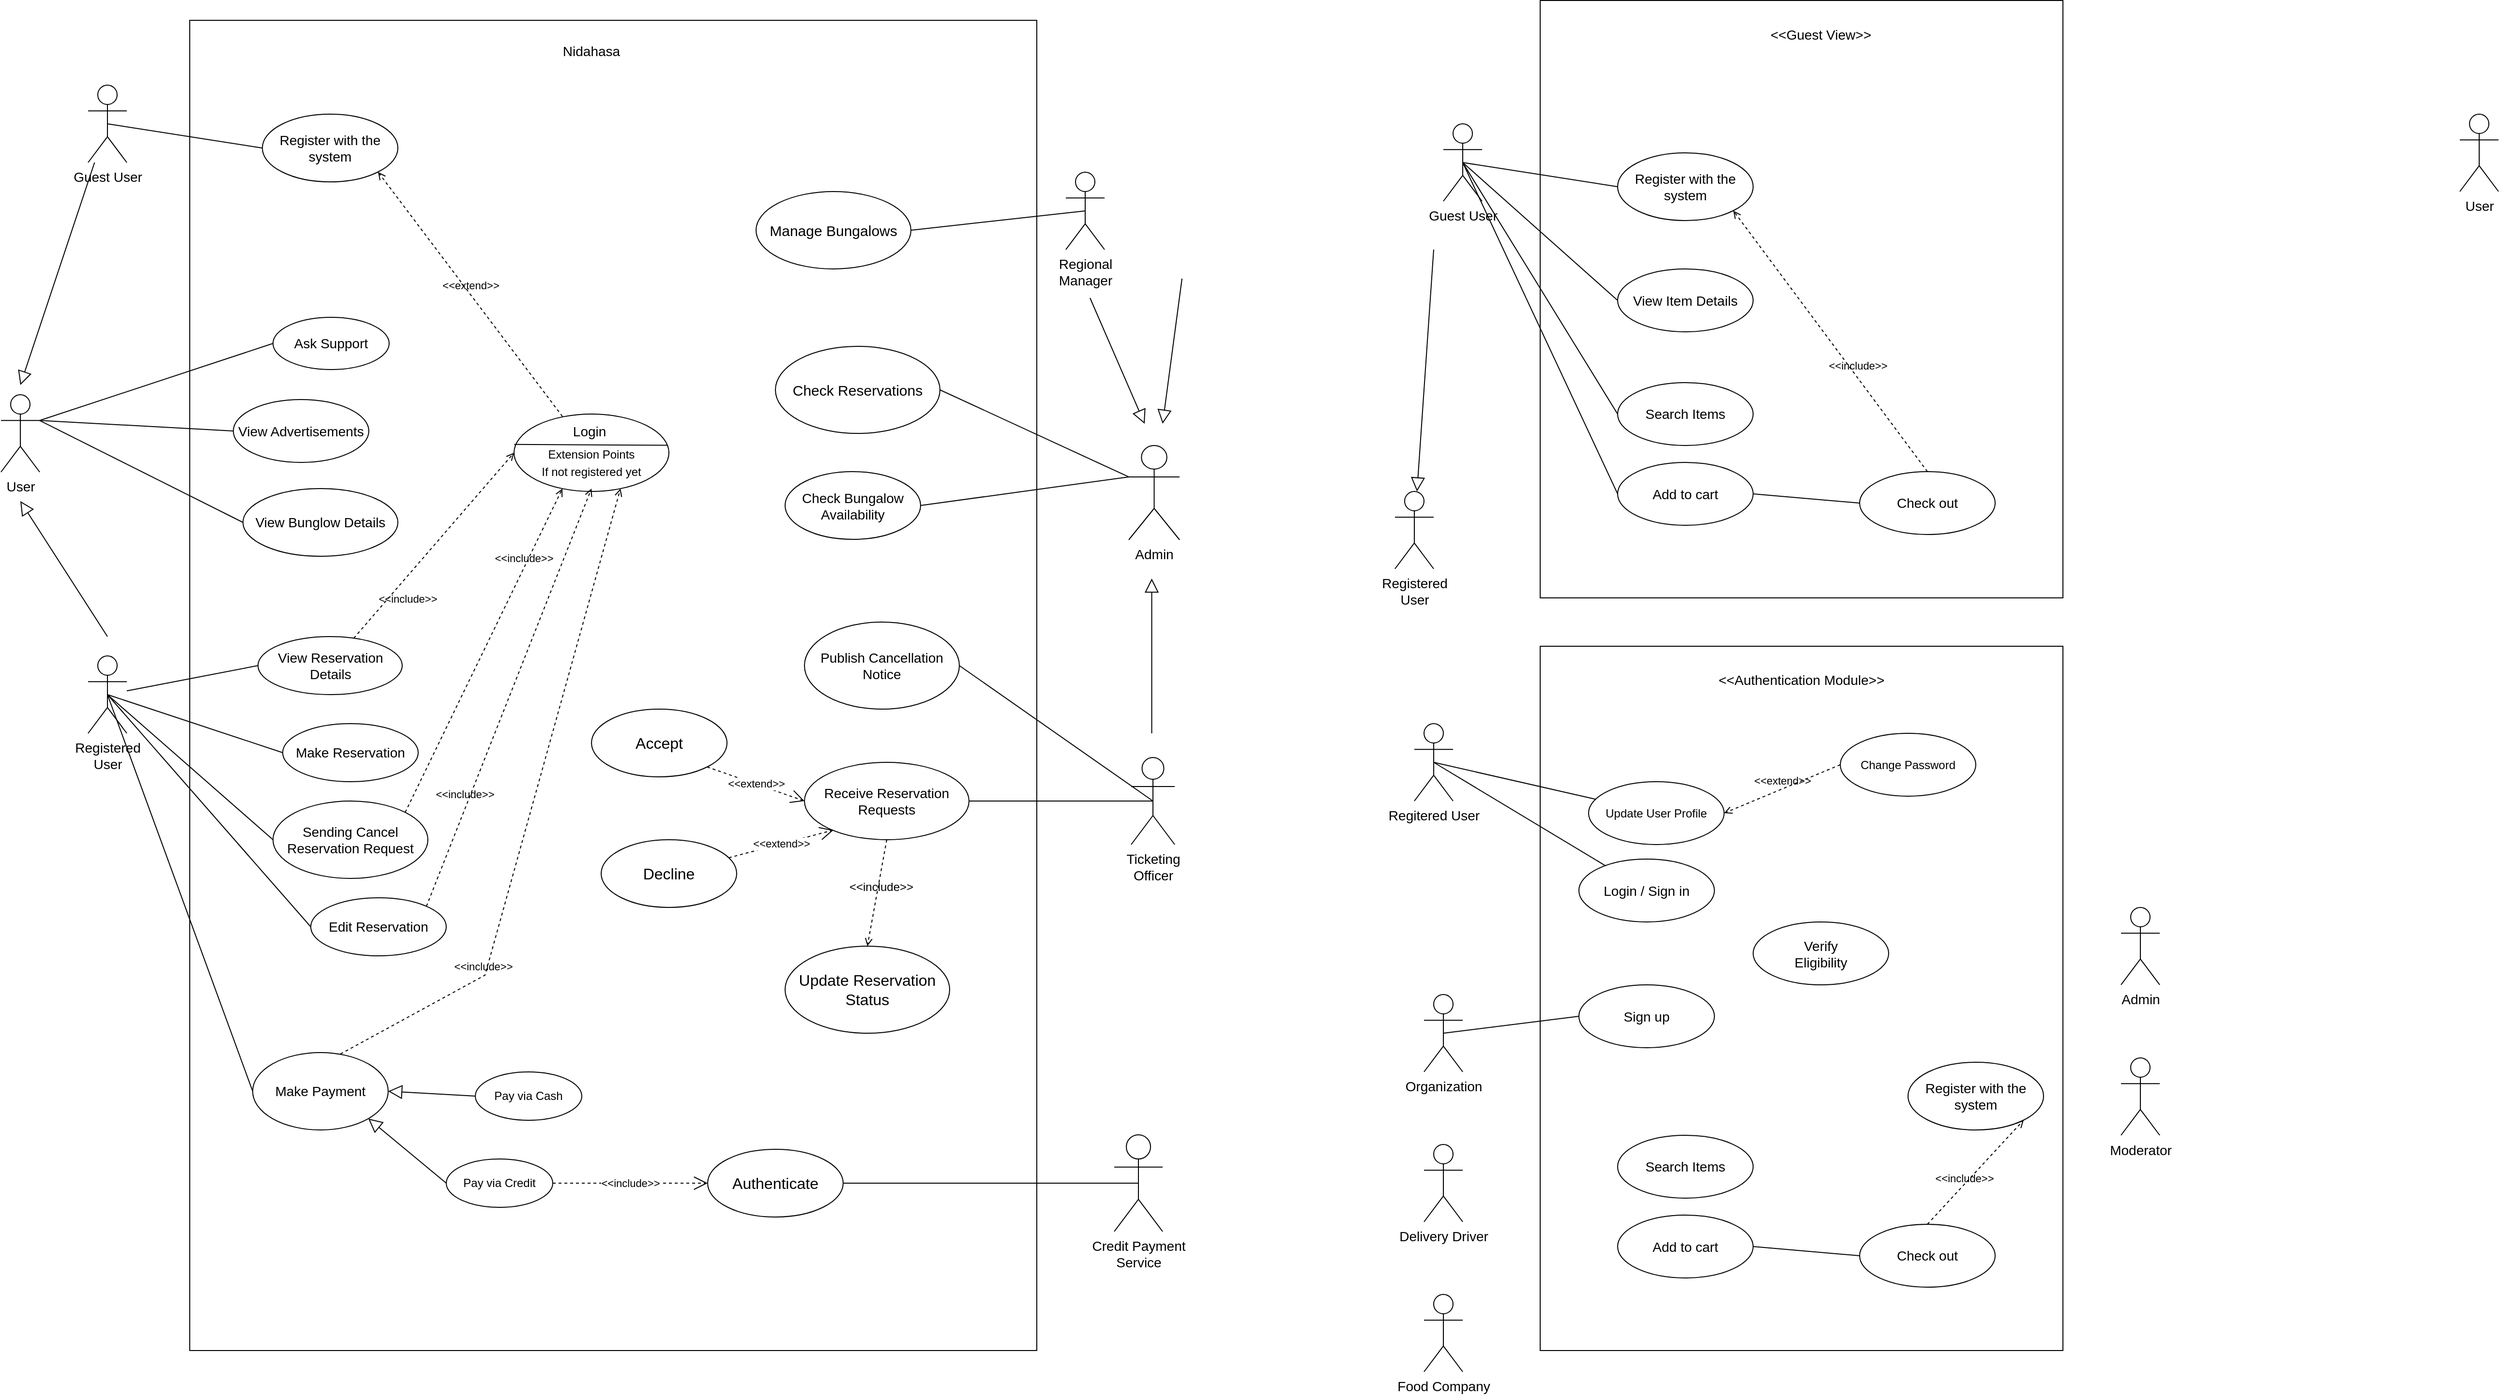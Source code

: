 <mxfile version="24.6.4" type="github">
  <diagram name="Page-1" id="WsR62CL48XrdcHFJqI1O">
    <mxGraphModel dx="1544" dy="644" grid="1" gridSize="10" guides="1" tooltips="1" connect="1" arrows="1" fold="1" page="1" pageScale="1" pageWidth="1300" pageHeight="1800" math="0" shadow="0">
      <root>
        <mxCell id="0" />
        <mxCell id="1" parent="0" />
        <mxCell id="aORqlaISlYyR6s0fsDUf-9" value="" style="rounded=0;whiteSpace=wrap;html=1;" parent="1" vertex="1">
          <mxGeometry x="235" y="213" width="875" height="1375" as="geometry" />
        </mxCell>
        <mxCell id="aORqlaISlYyR6s0fsDUf-10" value="&lt;font style=&quot;font-size: 14px;&quot;&gt;View Bunglow Details&lt;/font&gt;" style="ellipse;whiteSpace=wrap;html=1;" parent="1" vertex="1">
          <mxGeometry x="290" y="697" width="160" height="70" as="geometry" />
        </mxCell>
        <mxCell id="aORqlaISlYyR6s0fsDUf-11" value="&lt;font style=&quot;font-size: 14px;&quot;&gt;User&lt;/font&gt;" style="shape=umlActor;verticalLabelPosition=bottom;verticalAlign=top;html=1;outlineConnect=0;" parent="1" vertex="1">
          <mxGeometry x="40" y="600" width="40" height="80" as="geometry" />
        </mxCell>
        <mxCell id="aORqlaISlYyR6s0fsDUf-12" value="&lt;font style=&quot;font-size: 14px;&quot;&gt;Nidahasa&lt;/font&gt;" style="text;html=1;align=center;verticalAlign=middle;whiteSpace=wrap;rounded=0;fontSize=14;" parent="1" vertex="1">
          <mxGeometry x="530" y="230" width="240" height="30" as="geometry" />
        </mxCell>
        <mxCell id="aORqlaISlYyR6s0fsDUf-13" value="&lt;font style=&quot;font-size: 14px;&quot;&gt;View Advertisements&lt;/font&gt;" style="ellipse;whiteSpace=wrap;html=1;" parent="1" vertex="1">
          <mxGeometry x="280" y="605" width="140" height="65" as="geometry" />
        </mxCell>
        <mxCell id="aORqlaISlYyR6s0fsDUf-14" value="&lt;font style=&quot;font-size: 14px;&quot;&gt;Ask Support&lt;/font&gt;" style="ellipse;whiteSpace=wrap;html=1;" parent="1" vertex="1">
          <mxGeometry x="321" y="520" width="120" height="54" as="geometry" />
        </mxCell>
        <mxCell id="aORqlaISlYyR6s0fsDUf-15" value="&lt;font style=&quot;font-size: 14px;&quot;&gt;Register with the system&lt;/font&gt;" style="ellipse;whiteSpace=wrap;html=1;" parent="1" vertex="1">
          <mxGeometry x="310" y="310" width="140" height="70" as="geometry" />
        </mxCell>
        <mxCell id="aORqlaISlYyR6s0fsDUf-16" value="&lt;span style=&quot;font-size: 14px;&quot;&gt;Guest User&lt;/span&gt;" style="shape=umlActor;verticalLabelPosition=bottom;verticalAlign=top;html=1;outlineConnect=0;" parent="1" vertex="1">
          <mxGeometry x="130" y="280" width="40" height="80" as="geometry" />
        </mxCell>
        <mxCell id="aORqlaISlYyR6s0fsDUf-17" value="&lt;font style=&quot;font-size: 14px;&quot;&gt;Registered&lt;br&gt;User&lt;/font&gt;" style="shape=umlActor;verticalLabelPosition=bottom;verticalAlign=top;html=1;outlineConnect=0;" parent="1" vertex="1">
          <mxGeometry x="130" y="870" width="40" height="80" as="geometry" />
        </mxCell>
        <mxCell id="aORqlaISlYyR6s0fsDUf-18" value="&lt;font style=&quot;font-size: 14px;&quot;&gt;View Reservation Details&lt;/font&gt;" style="ellipse;whiteSpace=wrap;html=1;" parent="1" vertex="1">
          <mxGeometry x="305.5" y="850" width="149" height="60" as="geometry" />
        </mxCell>
        <mxCell id="aORqlaISlYyR6s0fsDUf-19" value="&lt;font style=&quot;font-size: 14px;&quot;&gt;Make Reservation&lt;/font&gt;" style="ellipse;whiteSpace=wrap;html=1;" parent="1" vertex="1">
          <mxGeometry x="331" y="940" width="140" height="60" as="geometry" />
        </mxCell>
        <mxCell id="aORqlaISlYyR6s0fsDUf-20" value="&lt;font style=&quot;font-size: 14px;&quot;&gt;Sending Cancel Reservation Request&lt;br&gt;&lt;/font&gt;" style="ellipse;whiteSpace=wrap;html=1;" parent="1" vertex="1">
          <mxGeometry x="321" y="1020" width="160" height="80" as="geometry" />
        </mxCell>
        <mxCell id="aORqlaISlYyR6s0fsDUf-21" value="&lt;font style=&quot;font-size: 14px;&quot;&gt;Edit Reservation&lt;br&gt;&lt;/font&gt;" style="ellipse;whiteSpace=wrap;html=1;" parent="1" vertex="1">
          <mxGeometry x="360" y="1120" width="140" height="60" as="geometry" />
        </mxCell>
        <mxCell id="aORqlaISlYyR6s0fsDUf-22" value="&lt;font style=&quot;font-size: 14px;&quot;&gt;Make Payment&lt;br&gt;&lt;/font&gt;" style="ellipse;whiteSpace=wrap;html=1;" parent="1" vertex="1">
          <mxGeometry x="300" y="1280" width="140" height="80" as="geometry" />
        </mxCell>
        <mxCell id="aORqlaISlYyR6s0fsDUf-23" value="Pay via Credit" style="ellipse;whiteSpace=wrap;html=1;" parent="1" vertex="1">
          <mxGeometry x="500" y="1390" width="110" height="50" as="geometry" />
        </mxCell>
        <mxCell id="aORqlaISlYyR6s0fsDUf-24" value="Pay via Cash" style="ellipse;whiteSpace=wrap;html=1;" parent="1" vertex="1">
          <mxGeometry x="530" y="1300" width="110" height="50" as="geometry" />
        </mxCell>
        <mxCell id="aORqlaISlYyR6s0fsDUf-25" value="" style="endArrow=none;html=1;rounded=0;entryX=0;entryY=0.5;entryDx=0;entryDy=0;exitX=1;exitY=0.333;exitDx=0;exitDy=0;exitPerimeter=0;" parent="1" source="aORqlaISlYyR6s0fsDUf-11" target="aORqlaISlYyR6s0fsDUf-14" edge="1">
          <mxGeometry width="50" height="50" relative="1" as="geometry">
            <mxPoint x="400" y="520" as="sourcePoint" />
            <mxPoint x="450" y="470" as="targetPoint" />
          </mxGeometry>
        </mxCell>
        <mxCell id="aORqlaISlYyR6s0fsDUf-26" value="" style="endArrow=none;html=1;rounded=0;entryX=0;entryY=0.5;entryDx=0;entryDy=0;exitX=1;exitY=0.333;exitDx=0;exitDy=0;exitPerimeter=0;" parent="1" source="aORqlaISlYyR6s0fsDUf-11" target="aORqlaISlYyR6s0fsDUf-13" edge="1">
          <mxGeometry width="50" height="50" relative="1" as="geometry">
            <mxPoint x="180" y="329" as="sourcePoint" />
            <mxPoint x="320" y="320" as="targetPoint" />
          </mxGeometry>
        </mxCell>
        <mxCell id="aORqlaISlYyR6s0fsDUf-27" value="" style="endArrow=none;html=1;rounded=0;entryX=0;entryY=0.5;entryDx=0;entryDy=0;exitX=1;exitY=0.333;exitDx=0;exitDy=0;exitPerimeter=0;" parent="1" source="aORqlaISlYyR6s0fsDUf-11" target="aORqlaISlYyR6s0fsDUf-10" edge="1">
          <mxGeometry width="50" height="50" relative="1" as="geometry">
            <mxPoint x="230" y="270" as="sourcePoint" />
            <mxPoint x="320" y="430" as="targetPoint" />
          </mxGeometry>
        </mxCell>
        <mxCell id="aORqlaISlYyR6s0fsDUf-28" value="" style="endArrow=none;html=1;rounded=0;entryX=0;entryY=0.5;entryDx=0;entryDy=0;exitX=0.5;exitY=0.5;exitDx=0;exitDy=0;exitPerimeter=0;" parent="1" source="aORqlaISlYyR6s0fsDUf-16" target="aORqlaISlYyR6s0fsDUf-15" edge="1">
          <mxGeometry width="50" height="50" relative="1" as="geometry">
            <mxPoint x="180" y="356" as="sourcePoint" />
            <mxPoint x="320" y="540" as="targetPoint" />
          </mxGeometry>
        </mxCell>
        <mxCell id="aORqlaISlYyR6s0fsDUf-29" value="" style="edgeStyle=none;html=1;endSize=12;endArrow=block;endFill=0;rounded=0;" parent="1" edge="1">
          <mxGeometry width="160" relative="1" as="geometry">
            <mxPoint x="150" y="850" as="sourcePoint" />
            <mxPoint x="60" y="710" as="targetPoint" />
          </mxGeometry>
        </mxCell>
        <mxCell id="aORqlaISlYyR6s0fsDUf-30" value="" style="edgeStyle=none;html=1;endSize=12;endArrow=block;endFill=0;rounded=0;" parent="1" edge="1" source="aORqlaISlYyR6s0fsDUf-16">
          <mxGeometry width="160" relative="1" as="geometry">
            <mxPoint x="150.37" y="409" as="sourcePoint" />
            <mxPoint x="60" y="590" as="targetPoint" />
          </mxGeometry>
        </mxCell>
        <mxCell id="aORqlaISlYyR6s0fsDUf-31" value="" style="endArrow=none;html=1;rounded=0;entryX=0;entryY=0.5;entryDx=0;entryDy=0;" parent="1" source="aORqlaISlYyR6s0fsDUf-17" target="aORqlaISlYyR6s0fsDUf-18" edge="1">
          <mxGeometry width="50" height="50" relative="1" as="geometry">
            <mxPoint x="160" y="330" as="sourcePoint" />
            <mxPoint x="340" y="590" as="targetPoint" />
          </mxGeometry>
        </mxCell>
        <mxCell id="aORqlaISlYyR6s0fsDUf-32" value="" style="endArrow=none;html=1;rounded=0;entryX=0;entryY=0.5;entryDx=0;entryDy=0;exitX=0.5;exitY=0.5;exitDx=0;exitDy=0;exitPerimeter=0;" parent="1" source="aORqlaISlYyR6s0fsDUf-17" target="aORqlaISlYyR6s0fsDUf-19" edge="1">
          <mxGeometry width="50" height="50" relative="1" as="geometry">
            <mxPoint x="160" y="920" as="sourcePoint" />
            <mxPoint x="330" y="860" as="targetPoint" />
          </mxGeometry>
        </mxCell>
        <mxCell id="aORqlaISlYyR6s0fsDUf-33" value="" style="endArrow=none;html=1;rounded=0;entryX=0;entryY=0.5;entryDx=0;entryDy=0;exitX=0.5;exitY=0.5;exitDx=0;exitDy=0;exitPerimeter=0;" parent="1" source="aORqlaISlYyR6s0fsDUf-17" target="aORqlaISlYyR6s0fsDUf-20" edge="1">
          <mxGeometry width="50" height="50" relative="1" as="geometry">
            <mxPoint x="160" y="920" as="sourcePoint" />
            <mxPoint x="330" y="980" as="targetPoint" />
          </mxGeometry>
        </mxCell>
        <mxCell id="aORqlaISlYyR6s0fsDUf-34" value="" style="endArrow=none;html=1;rounded=0;entryX=0;entryY=0.5;entryDx=0;entryDy=0;exitX=0.5;exitY=0.5;exitDx=0;exitDy=0;exitPerimeter=0;" parent="1" source="aORqlaISlYyR6s0fsDUf-17" target="aORqlaISlYyR6s0fsDUf-21" edge="1">
          <mxGeometry width="50" height="50" relative="1" as="geometry">
            <mxPoint x="160" y="920" as="sourcePoint" />
            <mxPoint x="320" y="1090" as="targetPoint" />
          </mxGeometry>
        </mxCell>
        <mxCell id="aORqlaISlYyR6s0fsDUf-35" value="" style="endArrow=none;html=1;rounded=0;entryX=0;entryY=0.5;entryDx=0;entryDy=0;exitX=0.5;exitY=0.5;exitDx=0;exitDy=0;exitPerimeter=0;" parent="1" source="aORqlaISlYyR6s0fsDUf-17" target="aORqlaISlYyR6s0fsDUf-22" edge="1">
          <mxGeometry width="50" height="50" relative="1" as="geometry">
            <mxPoint x="160" y="920" as="sourcePoint" />
            <mxPoint x="330" y="1200" as="targetPoint" />
          </mxGeometry>
        </mxCell>
        <mxCell id="aORqlaISlYyR6s0fsDUf-36" value="" style="edgeStyle=none;html=1;endSize=12;endArrow=block;endFill=0;rounded=0;exitX=0;exitY=0.5;exitDx=0;exitDy=0;entryX=1;entryY=1;entryDx=0;entryDy=0;" parent="1" source="aORqlaISlYyR6s0fsDUf-23" target="aORqlaISlYyR6s0fsDUf-22" edge="1">
          <mxGeometry width="160" relative="1" as="geometry">
            <mxPoint x="140" y="880" as="sourcePoint" />
            <mxPoint x="440" y="1320" as="targetPoint" />
          </mxGeometry>
        </mxCell>
        <mxCell id="aORqlaISlYyR6s0fsDUf-37" value="" style="edgeStyle=none;html=1;endSize=12;endArrow=block;endFill=0;rounded=0;exitX=0;exitY=0.5;exitDx=0;exitDy=0;entryX=1;entryY=0.5;entryDx=0;entryDy=0;" parent="1" source="aORqlaISlYyR6s0fsDUf-24" target="aORqlaISlYyR6s0fsDUf-22" edge="1">
          <mxGeometry width="160" relative="1" as="geometry">
            <mxPoint x="500" y="1435" as="sourcePoint" />
            <mxPoint x="450" y="1330" as="targetPoint" />
          </mxGeometry>
        </mxCell>
        <mxCell id="aORqlaISlYyR6s0fsDUf-38" value="" style="ellipse;whiteSpace=wrap;html=1;" parent="1" vertex="1">
          <mxGeometry x="570" y="620" width="160" height="80" as="geometry" />
        </mxCell>
        <mxCell id="aORqlaISlYyR6s0fsDUf-39" value="" style="endArrow=none;html=1;rounded=0;exitX=0.001;exitY=0.392;exitDx=0;exitDy=0;entryX=0.989;entryY=0.403;entryDx=0;entryDy=0;elbow=vertical;exitPerimeter=0;entryPerimeter=0;" parent="1" source="aORqlaISlYyR6s0fsDUf-38" target="aORqlaISlYyR6s0fsDUf-38" edge="1">
          <mxGeometry width="50" height="50" relative="1" as="geometry">
            <mxPoint x="640" y="802.5" as="sourcePoint" />
            <mxPoint x="690" y="752.5" as="targetPoint" />
          </mxGeometry>
        </mxCell>
        <mxCell id="aORqlaISlYyR6s0fsDUf-40" value="&lt;font style=&quot;font-size: 14px;&quot;&gt;Login&amp;nbsp;&lt;/font&gt;" style="text;html=1;align=center;verticalAlign=middle;whiteSpace=wrap;rounded=0;" parent="1" vertex="1">
          <mxGeometry x="590" y="622.5" width="120" height="30" as="geometry" />
        </mxCell>
        <mxCell id="aORqlaISlYyR6s0fsDUf-41" value="Extension Points" style="text;html=1;align=center;verticalAlign=middle;whiteSpace=wrap;rounded=0;" parent="1" vertex="1">
          <mxGeometry x="590" y="644.5" width="120" height="35" as="geometry" />
        </mxCell>
        <mxCell id="aORqlaISlYyR6s0fsDUf-42" value="If not registered yet" style="text;html=1;align=center;verticalAlign=middle;whiteSpace=wrap;rounded=0;" parent="1" vertex="1">
          <mxGeometry x="590" y="662" width="120" height="35" as="geometry" />
        </mxCell>
        <mxCell id="aORqlaISlYyR6s0fsDUf-43" value="&amp;lt;&amp;lt;extend&amp;gt;&amp;gt;" style="html=1;verticalAlign=bottom;labelBackgroundColor=none;endArrow=open;endFill=0;dashed=1;rounded=0;entryX=1;entryY=1;entryDx=0;entryDy=0;exitX=0.25;exitY=0;exitDx=0;exitDy=0;" parent="1" source="aORqlaISlYyR6s0fsDUf-40" target="aORqlaISlYyR6s0fsDUf-15" edge="1">
          <mxGeometry width="160" relative="1" as="geometry">
            <mxPoint x="550" y="450" as="sourcePoint" />
            <mxPoint x="710" y="450" as="targetPoint" />
          </mxGeometry>
        </mxCell>
        <mxCell id="aORqlaISlYyR6s0fsDUf-44" value="&amp;lt;&amp;lt;include&amp;gt;&amp;gt;" style="html=1;verticalAlign=bottom;labelBackgroundColor=none;endArrow=open;endFill=0;dashed=1;rounded=0;entryX=0;entryY=0.5;entryDx=0;entryDy=0;" parent="1" source="aORqlaISlYyR6s0fsDUf-18" target="aORqlaISlYyR6s0fsDUf-38" edge="1">
          <mxGeometry x="-0.524" y="-21" width="160" relative="1" as="geometry">
            <mxPoint x="510" y="430" as="sourcePoint" />
            <mxPoint x="670" y="430" as="targetPoint" />
            <mxPoint as="offset" />
          </mxGeometry>
        </mxCell>
        <mxCell id="aORqlaISlYyR6s0fsDUf-46" value="&amp;lt;&amp;lt;include&amp;gt;&amp;gt;" style="html=1;verticalAlign=bottom;labelBackgroundColor=none;endArrow=open;endFill=0;dashed=1;rounded=0;exitX=1;exitY=0;exitDx=0;exitDy=0;entryX=0.25;entryY=1;entryDx=0;entryDy=0;" parent="1" source="aORqlaISlYyR6s0fsDUf-20" target="aORqlaISlYyR6s0fsDUf-42" edge="1">
          <mxGeometry x="0.515" y="1" width="160" relative="1" as="geometry">
            <mxPoint x="509" y="1009" as="sourcePoint" />
            <mxPoint x="600" y="698" as="targetPoint" />
            <mxPoint as="offset" />
          </mxGeometry>
        </mxCell>
        <mxCell id="aORqlaISlYyR6s0fsDUf-47" value="&amp;lt;&amp;lt;include&amp;gt;&amp;gt;" style="html=1;verticalAlign=bottom;labelBackgroundColor=none;endArrow=open;endFill=0;dashed=1;rounded=0;exitX=1;exitY=0;exitDx=0;exitDy=0;entryX=0.5;entryY=1;entryDx=0;entryDy=0;" parent="1" source="aORqlaISlYyR6s0fsDUf-21" target="aORqlaISlYyR6s0fsDUf-42" edge="1">
          <mxGeometry x="-0.509" y="1" width="160" relative="1" as="geometry">
            <mxPoint x="468" y="1092" as="sourcePoint" />
            <mxPoint x="660" y="710" as="targetPoint" />
            <mxPoint x="-1" as="offset" />
          </mxGeometry>
        </mxCell>
        <mxCell id="aORqlaISlYyR6s0fsDUf-48" value="&amp;lt;&amp;lt;include&amp;gt;&amp;gt;" style="html=1;verticalAlign=bottom;labelBackgroundColor=none;endArrow=open;endFill=0;dashed=1;rounded=0;exitX=0.648;exitY=0.018;exitDx=0;exitDy=0;entryX=0.75;entryY=1;entryDx=0;entryDy=0;exitPerimeter=0;" parent="1" source="aORqlaISlYyR6s0fsDUf-22" target="aORqlaISlYyR6s0fsDUf-42" edge="1">
          <mxGeometry x="-0.509" y="1" width="160" relative="1" as="geometry">
            <mxPoint x="489" y="1139" as="sourcePoint" />
            <mxPoint x="660" y="707" as="targetPoint" />
            <mxPoint x="-1" as="offset" />
            <Array as="points">
              <mxPoint x="540" y="1200" />
            </Array>
          </mxGeometry>
        </mxCell>
        <mxCell id="aORqlaISlYyR6s0fsDUf-49" value="Credit Payment&lt;div style=&quot;font-size: 14px;&quot;&gt;Service&lt;/div&gt;" style="shape=umlActor;verticalLabelPosition=bottom;verticalAlign=top;html=1;outlineConnect=0;fontSize=14;" parent="1" vertex="1">
          <mxGeometry x="1190" y="1365" width="50" height="100" as="geometry" />
        </mxCell>
        <mxCell id="aORqlaISlYyR6s0fsDUf-50" style="edgeStyle=none;rounded=0;orthogonalLoop=1;jettySize=auto;html=1;exitX=0;exitY=0.333;exitDx=0;exitDy=0;exitPerimeter=0;entryX=1;entryY=0.5;entryDx=0;entryDy=0;endArrow=none;endFill=0;" parent="1" source="aORqlaISlYyR6s0fsDUf-52" target="aORqlaISlYyR6s0fsDUf-63" edge="1">
          <mxGeometry relative="1" as="geometry" />
        </mxCell>
        <mxCell id="aORqlaISlYyR6s0fsDUf-51" style="edgeStyle=none;rounded=0;orthogonalLoop=1;jettySize=auto;html=1;exitX=0;exitY=0.333;exitDx=0;exitDy=0;exitPerimeter=0;entryX=1;entryY=0.5;entryDx=0;entryDy=0;endArrow=none;endFill=0;" parent="1" source="aORqlaISlYyR6s0fsDUf-52" target="aORqlaISlYyR6s0fsDUf-62" edge="1">
          <mxGeometry relative="1" as="geometry" />
        </mxCell>
        <mxCell id="aORqlaISlYyR6s0fsDUf-52" value="Admin" style="shape=umlActor;verticalLabelPosition=bottom;verticalAlign=top;html=1;outlineConnect=0;fontSize=14;" parent="1" vertex="1">
          <mxGeometry x="1205" y="652.5" width="52.5" height="97.5" as="geometry" />
        </mxCell>
        <mxCell id="aORqlaISlYyR6s0fsDUf-53" style="edgeStyle=none;rounded=0;orthogonalLoop=1;jettySize=auto;html=1;exitX=0.5;exitY=0.5;exitDx=0;exitDy=0;exitPerimeter=0;entryX=1;entryY=0.5;entryDx=0;entryDy=0;endArrow=none;endFill=0;" parent="1" source="aORqlaISlYyR6s0fsDUf-54" target="aORqlaISlYyR6s0fsDUf-64" edge="1">
          <mxGeometry relative="1" as="geometry" />
        </mxCell>
        <mxCell id="aORqlaISlYyR6s0fsDUf-54" value="Regional&lt;div style=&quot;font-size: 14px;&quot;&gt;Manager&lt;/div&gt;" style="shape=umlActor;verticalLabelPosition=bottom;verticalAlign=top;html=1;outlineConnect=0;fontSize=14;" parent="1" vertex="1">
          <mxGeometry x="1140" y="370" width="40" height="80" as="geometry" />
        </mxCell>
        <mxCell id="aORqlaISlYyR6s0fsDUf-55" style="edgeStyle=none;rounded=0;orthogonalLoop=1;jettySize=auto;html=1;exitX=0.5;exitY=0.5;exitDx=0;exitDy=0;exitPerimeter=0;entryX=1;entryY=0.5;entryDx=0;entryDy=0;endArrow=none;endFill=0;" parent="1" source="aORqlaISlYyR6s0fsDUf-57" target="aORqlaISlYyR6s0fsDUf-61" edge="1">
          <mxGeometry relative="1" as="geometry" />
        </mxCell>
        <mxCell id="aORqlaISlYyR6s0fsDUf-56" style="edgeStyle=none;rounded=0;orthogonalLoop=1;jettySize=auto;html=1;exitX=0.5;exitY=0.5;exitDx=0;exitDy=0;exitPerimeter=0;entryX=1;entryY=0.5;entryDx=0;entryDy=0;endArrow=none;endFill=0;" parent="1" source="aORqlaISlYyR6s0fsDUf-57" target="aORqlaISlYyR6s0fsDUf-65" edge="1">
          <mxGeometry relative="1" as="geometry" />
        </mxCell>
        <mxCell id="aORqlaISlYyR6s0fsDUf-57" value="Ticketing&lt;div style=&quot;font-size: 14px;&quot;&gt;Officer&lt;/div&gt;" style="shape=umlActor;verticalLabelPosition=bottom;verticalAlign=top;html=1;outlineConnect=0;fontSize=14;" parent="1" vertex="1">
          <mxGeometry x="1207.5" y="975" width="45" height="90" as="geometry" />
        </mxCell>
        <mxCell id="aORqlaISlYyR6s0fsDUf-58" value="" style="edgeStyle=none;html=1;endSize=12;endArrow=block;endFill=0;rounded=0;" parent="1" edge="1">
          <mxGeometry width="160" relative="1" as="geometry">
            <mxPoint x="1165" y="500" as="sourcePoint" />
            <mxPoint x="1221.42" y="630" as="targetPoint" />
          </mxGeometry>
        </mxCell>
        <mxCell id="aORqlaISlYyR6s0fsDUf-59" value="" style="edgeStyle=none;html=1;endSize=12;endArrow=block;endFill=0;rounded=0;" parent="1" edge="1">
          <mxGeometry width="160" relative="1" as="geometry">
            <mxPoint x="1228.75" y="950" as="sourcePoint" />
            <mxPoint x="1228.75" y="790" as="targetPoint" />
          </mxGeometry>
        </mxCell>
        <mxCell id="aORqlaISlYyR6s0fsDUf-60" value="" style="edgeStyle=none;html=1;endSize=12;endArrow=block;endFill=0;rounded=0;" parent="1" edge="1">
          <mxGeometry width="160" relative="1" as="geometry">
            <mxPoint x="1260" y="480" as="sourcePoint" />
            <mxPoint x="1240.0" y="630" as="targetPoint" />
          </mxGeometry>
        </mxCell>
        <mxCell id="aORqlaISlYyR6s0fsDUf-61" value="Publish Cancellation Notice" style="ellipse;whiteSpace=wrap;html=1;fontSize=14;" parent="1" vertex="1">
          <mxGeometry x="870" y="835" width="160" height="90" as="geometry" />
        </mxCell>
        <mxCell id="aORqlaISlYyR6s0fsDUf-62" value="Check Bungalow Availability" style="ellipse;whiteSpace=wrap;html=1;fontSize=14;" parent="1" vertex="1">
          <mxGeometry x="850" y="679.5" width="140" height="70" as="geometry" />
        </mxCell>
        <mxCell id="aORqlaISlYyR6s0fsDUf-63" value="Check Reservations" style="ellipse;whiteSpace=wrap;html=1;fontSize=15;" parent="1" vertex="1">
          <mxGeometry x="840" y="550" width="170" height="90" as="geometry" />
        </mxCell>
        <mxCell id="aORqlaISlYyR6s0fsDUf-64" value="Manage Bungalows" style="ellipse;whiteSpace=wrap;html=1;fontSize=15;" parent="1" vertex="1">
          <mxGeometry x="820" y="390" width="160" height="80" as="geometry" />
        </mxCell>
        <mxCell id="aORqlaISlYyR6s0fsDUf-65" value="Receive Reservation Requests" style="ellipse;whiteSpace=wrap;html=1;fontSize=14;" parent="1" vertex="1">
          <mxGeometry x="870" y="980" width="170" height="80" as="geometry" />
        </mxCell>
        <mxCell id="aORqlaISlYyR6s0fsDUf-66" value="Decline" style="ellipse;whiteSpace=wrap;html=1;fontSize=16;" parent="1" vertex="1">
          <mxGeometry x="660" y="1060" width="140" height="70" as="geometry" />
        </mxCell>
        <mxCell id="aORqlaISlYyR6s0fsDUf-67" value="Accept" style="ellipse;whiteSpace=wrap;html=1;fontSize=16;" parent="1" vertex="1">
          <mxGeometry x="650" y="925" width="140" height="70" as="geometry" />
        </mxCell>
        <mxCell id="aORqlaISlYyR6s0fsDUf-68" value="&amp;lt;&amp;lt;extend&amp;gt;&amp;gt;" style="endArrow=open;endSize=12;dashed=1;html=1;rounded=0;endFill=0;exitX=1;exitY=1;exitDx=0;exitDy=0;entryX=0;entryY=0.5;entryDx=0;entryDy=0;" parent="1" source="aORqlaISlYyR6s0fsDUf-67" target="aORqlaISlYyR6s0fsDUf-65" edge="1">
          <mxGeometry width="160" relative="1" as="geometry">
            <mxPoint x="890" y="1040" as="sourcePoint" />
            <mxPoint x="929" y="1102" as="targetPoint" />
          </mxGeometry>
        </mxCell>
        <mxCell id="aORqlaISlYyR6s0fsDUf-69" value="Authenticate" style="ellipse;whiteSpace=wrap;html=1;fontSize=16;" parent="1" vertex="1">
          <mxGeometry x="770" y="1380" width="140" height="70" as="geometry" />
        </mxCell>
        <mxCell id="aORqlaISlYyR6s0fsDUf-70" value="&amp;lt;&amp;lt;include&amp;gt;&amp;gt;" style="endArrow=open;endSize=12;dashed=1;html=1;rounded=0;exitX=1;exitY=0.5;exitDx=0;exitDy=0;entryX=0;entryY=0.5;entryDx=0;entryDy=0;" parent="1" source="aORqlaISlYyR6s0fsDUf-23" target="aORqlaISlYyR6s0fsDUf-69" edge="1">
          <mxGeometry width="160" relative="1" as="geometry">
            <mxPoint x="660" y="1250" as="sourcePoint" />
            <mxPoint x="820" y="1250" as="targetPoint" />
          </mxGeometry>
        </mxCell>
        <mxCell id="aORqlaISlYyR6s0fsDUf-71" value="&amp;lt;&amp;lt;extend&amp;gt;&amp;gt;" style="endArrow=open;endSize=12;dashed=1;html=1;rounded=0;endFill=0;" parent="1" source="aORqlaISlYyR6s0fsDUf-66" edge="1">
          <mxGeometry width="160" relative="1" as="geometry">
            <mxPoint x="730" y="1100" as="sourcePoint" />
            <mxPoint x="900" y="1050" as="targetPoint" />
          </mxGeometry>
        </mxCell>
        <mxCell id="aORqlaISlYyR6s0fsDUf-72" style="rounded=0;orthogonalLoop=1;jettySize=auto;html=1;exitX=1;exitY=0.5;exitDx=0;exitDy=0;entryX=0.5;entryY=0.5;entryDx=0;entryDy=0;entryPerimeter=0;endArrow=none;endFill=0;" parent="1" source="aORqlaISlYyR6s0fsDUf-69" target="aORqlaISlYyR6s0fsDUf-49" edge="1">
          <mxGeometry relative="1" as="geometry" />
        </mxCell>
        <mxCell id="aORqlaISlYyR6s0fsDUf-73" value="Update Reservation Status" style="ellipse;whiteSpace=wrap;html=1;fontSize=16;" parent="1" vertex="1">
          <mxGeometry x="850" y="1170" width="170" height="90" as="geometry" />
        </mxCell>
        <mxCell id="aORqlaISlYyR6s0fsDUf-74" value="&amp;lt;&amp;lt;include&amp;gt;&amp;gt;" style="html=1;verticalAlign=bottom;labelBackgroundColor=none;endArrow=open;endFill=0;dashed=1;rounded=0;entryX=0.5;entryY=0;entryDx=0;entryDy=0;exitX=0.5;exitY=1;exitDx=0;exitDy=0;fontSize=12;" parent="1" source="aORqlaISlYyR6s0fsDUf-65" target="aORqlaISlYyR6s0fsDUf-73" edge="1">
          <mxGeometry x="0.038" y="4" width="160" relative="1" as="geometry">
            <mxPoint x="780" y="1200" as="sourcePoint" />
            <mxPoint x="845" y="1273" as="targetPoint" />
            <mxPoint as="offset" />
          </mxGeometry>
        </mxCell>
        <mxCell id="pGcP_H3Q2KF2Lj1cNbx3-1" value="" style="rounded=0;whiteSpace=wrap;html=1;" vertex="1" parent="1">
          <mxGeometry x="1630" y="192.5" width="540" height="617.5" as="geometry" />
        </mxCell>
        <mxCell id="pGcP_H3Q2KF2Lj1cNbx3-2" value="&lt;font style=&quot;font-size: 14px;&quot;&gt;&amp;lt;&amp;lt;Guest View&amp;gt;&amp;gt;&lt;/font&gt;" style="text;html=1;align=center;verticalAlign=middle;whiteSpace=wrap;rounded=0;fontSize=14;" vertex="1" parent="1">
          <mxGeometry x="1800" y="213" width="240" height="30" as="geometry" />
        </mxCell>
        <mxCell id="pGcP_H3Q2KF2Lj1cNbx3-4" value="&lt;font style=&quot;font-size: 14px;&quot;&gt;Register with the system&lt;/font&gt;" style="ellipse;whiteSpace=wrap;html=1;" vertex="1" parent="1">
          <mxGeometry x="1710" y="350" width="140" height="70" as="geometry" />
        </mxCell>
        <mxCell id="pGcP_H3Q2KF2Lj1cNbx3-5" value="&lt;span style=&quot;font-size: 14px;&quot;&gt;Guest User&lt;/span&gt;" style="shape=umlActor;verticalLabelPosition=bottom;verticalAlign=top;html=1;outlineConnect=0;" vertex="1" parent="1">
          <mxGeometry x="1530" y="320" width="40" height="80" as="geometry" />
        </mxCell>
        <mxCell id="pGcP_H3Q2KF2Lj1cNbx3-6" value="" style="endArrow=none;html=1;rounded=0;entryX=0;entryY=0.5;entryDx=0;entryDy=0;exitX=0.5;exitY=0.5;exitDx=0;exitDy=0;exitPerimeter=0;" edge="1" parent="1" source="pGcP_H3Q2KF2Lj1cNbx3-5" target="pGcP_H3Q2KF2Lj1cNbx3-4">
          <mxGeometry width="50" height="50" relative="1" as="geometry">
            <mxPoint x="1580" y="396" as="sourcePoint" />
            <mxPoint x="1720" y="580" as="targetPoint" />
          </mxGeometry>
        </mxCell>
        <mxCell id="pGcP_H3Q2KF2Lj1cNbx3-7" value="&lt;font style=&quot;font-size: 14px;&quot;&gt;View Item Details&lt;/font&gt;" style="ellipse;whiteSpace=wrap;html=1;" vertex="1" parent="1">
          <mxGeometry x="1710" y="470" width="140" height="65" as="geometry" />
        </mxCell>
        <mxCell id="pGcP_H3Q2KF2Lj1cNbx3-8" value="&lt;font style=&quot;font-size: 14px;&quot;&gt;Search Items&lt;/font&gt;" style="ellipse;whiteSpace=wrap;html=1;" vertex="1" parent="1">
          <mxGeometry x="1710" y="587.5" width="140" height="65" as="geometry" />
        </mxCell>
        <mxCell id="pGcP_H3Q2KF2Lj1cNbx3-9" value="&lt;font style=&quot;font-size: 14px;&quot;&gt;Add to cart&lt;/font&gt;" style="ellipse;whiteSpace=wrap;html=1;" vertex="1" parent="1">
          <mxGeometry x="1710" y="670" width="140" height="65" as="geometry" />
        </mxCell>
        <mxCell id="pGcP_H3Q2KF2Lj1cNbx3-10" value="&lt;font style=&quot;font-size: 14px;&quot;&gt;Check out&lt;/font&gt;" style="ellipse;whiteSpace=wrap;html=1;" vertex="1" parent="1">
          <mxGeometry x="1960" y="679.5" width="140" height="65" as="geometry" />
        </mxCell>
        <mxCell id="pGcP_H3Q2KF2Lj1cNbx3-12" value="" style="endArrow=none;html=1;rounded=0;exitX=1;exitY=0.5;exitDx=0;exitDy=0;entryX=0;entryY=0.5;entryDx=0;entryDy=0;" edge="1" parent="1" source="pGcP_H3Q2KF2Lj1cNbx3-9" target="pGcP_H3Q2KF2Lj1cNbx3-10">
          <mxGeometry width="50" height="50" relative="1" as="geometry">
            <mxPoint x="1560" y="370" as="sourcePoint" />
            <mxPoint x="1720" y="395" as="targetPoint" />
          </mxGeometry>
        </mxCell>
        <mxCell id="pGcP_H3Q2KF2Lj1cNbx3-14" value="&amp;lt;&amp;lt;include&amp;gt;&amp;gt;" style="html=1;verticalAlign=bottom;labelBackgroundColor=none;endArrow=open;endFill=0;dashed=1;rounded=0;exitX=0.5;exitY=0;exitDx=0;exitDy=0;entryX=1;entryY=1;entryDx=0;entryDy=0;" edge="1" parent="1" source="pGcP_H3Q2KF2Lj1cNbx3-10" target="pGcP_H3Q2KF2Lj1cNbx3-4">
          <mxGeometry x="-0.264" y="-2" width="160" relative="1" as="geometry">
            <mxPoint x="1870" y="1090.5" as="sourcePoint" />
            <mxPoint x="2010" y="829.5" as="targetPoint" />
            <mxPoint as="offset" />
          </mxGeometry>
        </mxCell>
        <mxCell id="pGcP_H3Q2KF2Lj1cNbx3-15" value="" style="endArrow=none;html=1;rounded=0;entryX=0;entryY=0.5;entryDx=0;entryDy=0;exitX=0.5;exitY=0.5;exitDx=0;exitDy=0;exitPerimeter=0;" edge="1" parent="1" source="pGcP_H3Q2KF2Lj1cNbx3-5" target="pGcP_H3Q2KF2Lj1cNbx3-7">
          <mxGeometry width="50" height="50" relative="1" as="geometry">
            <mxPoint x="1560" y="370" as="sourcePoint" />
            <mxPoint x="1720" y="395" as="targetPoint" />
          </mxGeometry>
        </mxCell>
        <mxCell id="pGcP_H3Q2KF2Lj1cNbx3-16" value="" style="endArrow=none;html=1;rounded=0;entryX=0;entryY=0.5;entryDx=0;entryDy=0;exitX=0.5;exitY=0.5;exitDx=0;exitDy=0;exitPerimeter=0;" edge="1" parent="1" source="pGcP_H3Q2KF2Lj1cNbx3-5" target="pGcP_H3Q2KF2Lj1cNbx3-8">
          <mxGeometry width="50" height="50" relative="1" as="geometry">
            <mxPoint x="1570" y="380" as="sourcePoint" />
            <mxPoint x="1730" y="405" as="targetPoint" />
          </mxGeometry>
        </mxCell>
        <mxCell id="pGcP_H3Q2KF2Lj1cNbx3-17" value="" style="endArrow=none;html=1;rounded=0;entryX=0;entryY=0.5;entryDx=0;entryDy=0;exitX=0.5;exitY=0.5;exitDx=0;exitDy=0;exitPerimeter=0;" edge="1" parent="1" source="pGcP_H3Q2KF2Lj1cNbx3-5" target="pGcP_H3Q2KF2Lj1cNbx3-9">
          <mxGeometry width="50" height="50" relative="1" as="geometry">
            <mxPoint x="1580" y="390" as="sourcePoint" />
            <mxPoint x="1740" y="415" as="targetPoint" />
          </mxGeometry>
        </mxCell>
        <mxCell id="pGcP_H3Q2KF2Lj1cNbx3-23" value="&lt;font style=&quot;font-size: 14px;&quot;&gt;User&lt;/font&gt;" style="shape=umlActor;verticalLabelPosition=bottom;verticalAlign=top;html=1;outlineConnect=0;" vertex="1" parent="1">
          <mxGeometry x="2580" y="310" width="40" height="80" as="geometry" />
        </mxCell>
        <mxCell id="pGcP_H3Q2KF2Lj1cNbx3-24" value="" style="edgeStyle=none;html=1;endSize=12;endArrow=block;endFill=0;rounded=0;" edge="1" parent="1" target="pGcP_H3Q2KF2Lj1cNbx3-18">
          <mxGeometry width="160" relative="1" as="geometry">
            <mxPoint x="1520" y="450" as="sourcePoint" />
            <mxPoint x="1440" y="700" as="targetPoint" />
          </mxGeometry>
        </mxCell>
        <mxCell id="pGcP_H3Q2KF2Lj1cNbx3-18" value="&lt;font style=&quot;font-size: 14px;&quot;&gt;Registered&lt;br&gt;User&lt;/font&gt;" style="shape=umlActor;verticalLabelPosition=bottom;verticalAlign=top;html=1;outlineConnect=0;" vertex="1" parent="1">
          <mxGeometry x="1480" y="700" width="40" height="80" as="geometry" />
        </mxCell>
        <mxCell id="pGcP_H3Q2KF2Lj1cNbx3-41" value="" style="rounded=0;whiteSpace=wrap;html=1;" vertex="1" parent="1">
          <mxGeometry x="1630" y="860" width="540" height="728" as="geometry" />
        </mxCell>
        <mxCell id="pGcP_H3Q2KF2Lj1cNbx3-42" value="&lt;font style=&quot;font-size: 14px;&quot;&gt;&amp;lt;&amp;lt;Authentication Module&amp;gt;&amp;gt;&lt;/font&gt;" style="text;html=1;align=center;verticalAlign=middle;whiteSpace=wrap;rounded=0;fontSize=14;" vertex="1" parent="1">
          <mxGeometry x="1780" y="880" width="240" height="30" as="geometry" />
        </mxCell>
        <mxCell id="pGcP_H3Q2KF2Lj1cNbx3-43" value="&lt;font style=&quot;font-size: 14px;&quot;&gt;Register with the system&lt;/font&gt;" style="ellipse;whiteSpace=wrap;html=1;" vertex="1" parent="1">
          <mxGeometry x="2010" y="1290" width="140" height="70" as="geometry" />
        </mxCell>
        <mxCell id="pGcP_H3Q2KF2Lj1cNbx3-44" value="&lt;span style=&quot;font-size: 14px;&quot;&gt;Regitered User&lt;/span&gt;" style="shape=umlActor;verticalLabelPosition=bottom;verticalAlign=top;html=1;outlineConnect=0;" vertex="1" parent="1">
          <mxGeometry x="1500" y="940" width="40" height="80" as="geometry" />
        </mxCell>
        <mxCell id="pGcP_H3Q2KF2Lj1cNbx3-47" value="&lt;font style=&quot;font-size: 14px;&quot;&gt;Search Items&lt;/font&gt;" style="ellipse;whiteSpace=wrap;html=1;" vertex="1" parent="1">
          <mxGeometry x="1710" y="1365.5" width="140" height="65" as="geometry" />
        </mxCell>
        <mxCell id="pGcP_H3Q2KF2Lj1cNbx3-48" value="&lt;font style=&quot;font-size: 14px;&quot;&gt;Add to cart&lt;/font&gt;" style="ellipse;whiteSpace=wrap;html=1;" vertex="1" parent="1">
          <mxGeometry x="1710" y="1448" width="140" height="65" as="geometry" />
        </mxCell>
        <mxCell id="pGcP_H3Q2KF2Lj1cNbx3-49" value="&lt;font style=&quot;font-size: 14px;&quot;&gt;Check out&lt;/font&gt;" style="ellipse;whiteSpace=wrap;html=1;" vertex="1" parent="1">
          <mxGeometry x="1960" y="1457.5" width="140" height="65" as="geometry" />
        </mxCell>
        <mxCell id="pGcP_H3Q2KF2Lj1cNbx3-50" value="" style="endArrow=none;html=1;rounded=0;exitX=1;exitY=0.5;exitDx=0;exitDy=0;entryX=0;entryY=0.5;entryDx=0;entryDy=0;" edge="1" parent="1" source="pGcP_H3Q2KF2Lj1cNbx3-48" target="pGcP_H3Q2KF2Lj1cNbx3-49">
          <mxGeometry width="50" height="50" relative="1" as="geometry">
            <mxPoint x="1560" y="1148" as="sourcePoint" />
            <mxPoint x="1720" y="1173" as="targetPoint" />
          </mxGeometry>
        </mxCell>
        <mxCell id="pGcP_H3Q2KF2Lj1cNbx3-51" value="&amp;lt;&amp;lt;include&amp;gt;&amp;gt;" style="html=1;verticalAlign=bottom;labelBackgroundColor=none;endArrow=open;endFill=0;dashed=1;rounded=0;exitX=0.5;exitY=0;exitDx=0;exitDy=0;entryX=1;entryY=1;entryDx=0;entryDy=0;" edge="1" parent="1" source="pGcP_H3Q2KF2Lj1cNbx3-49" target="pGcP_H3Q2KF2Lj1cNbx3-43">
          <mxGeometry x="-0.264" y="-2" width="160" relative="1" as="geometry">
            <mxPoint x="1870" y="1868.5" as="sourcePoint" />
            <mxPoint x="2010" y="1607.5" as="targetPoint" />
            <mxPoint as="offset" />
          </mxGeometry>
        </mxCell>
        <mxCell id="pGcP_H3Q2KF2Lj1cNbx3-57" value="&lt;span style=&quot;font-size: 14px;&quot;&gt;Organization&lt;/span&gt;" style="shape=umlActor;verticalLabelPosition=bottom;verticalAlign=top;html=1;outlineConnect=0;" vertex="1" parent="1">
          <mxGeometry x="1510" y="1220" width="40" height="80" as="geometry" />
        </mxCell>
        <mxCell id="pGcP_H3Q2KF2Lj1cNbx3-58" value="&lt;span style=&quot;font-size: 14px;&quot;&gt;Delivery Driver&lt;/span&gt;" style="shape=umlActor;verticalLabelPosition=bottom;verticalAlign=top;html=1;outlineConnect=0;" vertex="1" parent="1">
          <mxGeometry x="1510" y="1375" width="40" height="80" as="geometry" />
        </mxCell>
        <mxCell id="pGcP_H3Q2KF2Lj1cNbx3-59" value="&lt;span style=&quot;font-size: 14px;&quot;&gt;Admin&lt;/span&gt;" style="shape=umlActor;verticalLabelPosition=bottom;verticalAlign=top;html=1;outlineConnect=0;" vertex="1" parent="1">
          <mxGeometry x="2230" y="1130" width="40" height="80" as="geometry" />
        </mxCell>
        <mxCell id="pGcP_H3Q2KF2Lj1cNbx3-60" value="&lt;span style=&quot;font-size: 14px;&quot;&gt;Moderator&lt;/span&gt;" style="shape=umlActor;verticalLabelPosition=bottom;verticalAlign=top;html=1;outlineConnect=0;" vertex="1" parent="1">
          <mxGeometry x="2230" y="1285.5" width="40" height="80" as="geometry" />
        </mxCell>
        <mxCell id="pGcP_H3Q2KF2Lj1cNbx3-62" value="&lt;span style=&quot;font-size: 14px;&quot;&gt;Food Company&lt;/span&gt;" style="shape=umlActor;verticalLabelPosition=bottom;verticalAlign=top;html=1;outlineConnect=0;" vertex="1" parent="1">
          <mxGeometry x="1510" y="1530" width="40" height="80" as="geometry" />
        </mxCell>
        <mxCell id="pGcP_H3Q2KF2Lj1cNbx3-65" value="&lt;font style=&quot;font-size: 14px;&quot;&gt;Login / Sign in&lt;/font&gt;" style="ellipse;whiteSpace=wrap;html=1;" vertex="1" parent="1">
          <mxGeometry x="1670" y="1080" width="140" height="65" as="geometry" />
        </mxCell>
        <mxCell id="pGcP_H3Q2KF2Lj1cNbx3-66" value="Change Password" style="ellipse;whiteSpace=wrap;html=1;" vertex="1" parent="1">
          <mxGeometry x="1940" y="950" width="140" height="65" as="geometry" />
        </mxCell>
        <mxCell id="pGcP_H3Q2KF2Lj1cNbx3-68" value="" style="endArrow=none;html=1;rounded=0;exitX=0.5;exitY=0.5;exitDx=0;exitDy=0;exitPerimeter=0;" edge="1" parent="1" source="pGcP_H3Q2KF2Lj1cNbx3-44" target="pGcP_H3Q2KF2Lj1cNbx3-65">
          <mxGeometry width="50" height="50" relative="1" as="geometry">
            <mxPoint x="1560" y="955.5" as="sourcePoint" />
            <mxPoint x="1670" y="964.5" as="targetPoint" />
          </mxGeometry>
        </mxCell>
        <mxCell id="pGcP_H3Q2KF2Lj1cNbx3-69" value="&lt;span style=&quot;font-size: 14px;&quot;&gt;Sign up&lt;/span&gt;" style="ellipse;whiteSpace=wrap;html=1;" vertex="1" parent="1">
          <mxGeometry x="1670" y="1210" width="140" height="65" as="geometry" />
        </mxCell>
        <mxCell id="pGcP_H3Q2KF2Lj1cNbx3-70" value="&lt;span style=&quot;font-size: 14px;&quot;&gt;Verify&lt;/span&gt;&lt;div&gt;&lt;span style=&quot;font-size: 14px;&quot;&gt;Eligibility&lt;/span&gt;&lt;/div&gt;" style="ellipse;whiteSpace=wrap;html=1;" vertex="1" parent="1">
          <mxGeometry x="1850" y="1145" width="140" height="65" as="geometry" />
        </mxCell>
        <mxCell id="pGcP_H3Q2KF2Lj1cNbx3-71" value="Update User Profile" style="ellipse;whiteSpace=wrap;html=1;" vertex="1" parent="1">
          <mxGeometry x="1680" y="1000" width="140" height="65" as="geometry" />
        </mxCell>
        <mxCell id="pGcP_H3Q2KF2Lj1cNbx3-72" value="&amp;lt;&amp;lt;extend&amp;gt;&amp;gt;" style="html=1;verticalAlign=bottom;labelBackgroundColor=none;endArrow=open;endFill=0;dashed=1;rounded=0;entryX=1;entryY=0.5;entryDx=0;entryDy=0;exitX=0;exitY=0.5;exitDx=0;exitDy=0;" edge="1" parent="1" source="pGcP_H3Q2KF2Lj1cNbx3-66" target="pGcP_H3Q2KF2Lj1cNbx3-71">
          <mxGeometry width="160" relative="1" as="geometry">
            <mxPoint x="630" y="633" as="sourcePoint" />
            <mxPoint x="439" y="380" as="targetPoint" />
          </mxGeometry>
        </mxCell>
        <mxCell id="pGcP_H3Q2KF2Lj1cNbx3-73" value="" style="endArrow=none;html=1;rounded=0;exitX=0.5;exitY=0.5;exitDx=0;exitDy=0;exitPerimeter=0;" edge="1" parent="1" source="pGcP_H3Q2KF2Lj1cNbx3-44" target="pGcP_H3Q2KF2Lj1cNbx3-71">
          <mxGeometry width="50" height="50" relative="1" as="geometry">
            <mxPoint x="1570" y="965.5" as="sourcePoint" />
            <mxPoint x="1680" y="974.5" as="targetPoint" />
          </mxGeometry>
        </mxCell>
        <mxCell id="pGcP_H3Q2KF2Lj1cNbx3-76" value="" style="endArrow=none;html=1;rounded=0;exitX=0.5;exitY=0.5;exitDx=0;exitDy=0;exitPerimeter=0;entryX=0;entryY=0.5;entryDx=0;entryDy=0;" edge="1" parent="1" source="pGcP_H3Q2KF2Lj1cNbx3-57" target="pGcP_H3Q2KF2Lj1cNbx3-69">
          <mxGeometry width="50" height="50" relative="1" as="geometry">
            <mxPoint x="1530" y="990" as="sourcePoint" />
            <mxPoint x="1707" y="1097" as="targetPoint" />
          </mxGeometry>
        </mxCell>
      </root>
    </mxGraphModel>
  </diagram>
</mxfile>
